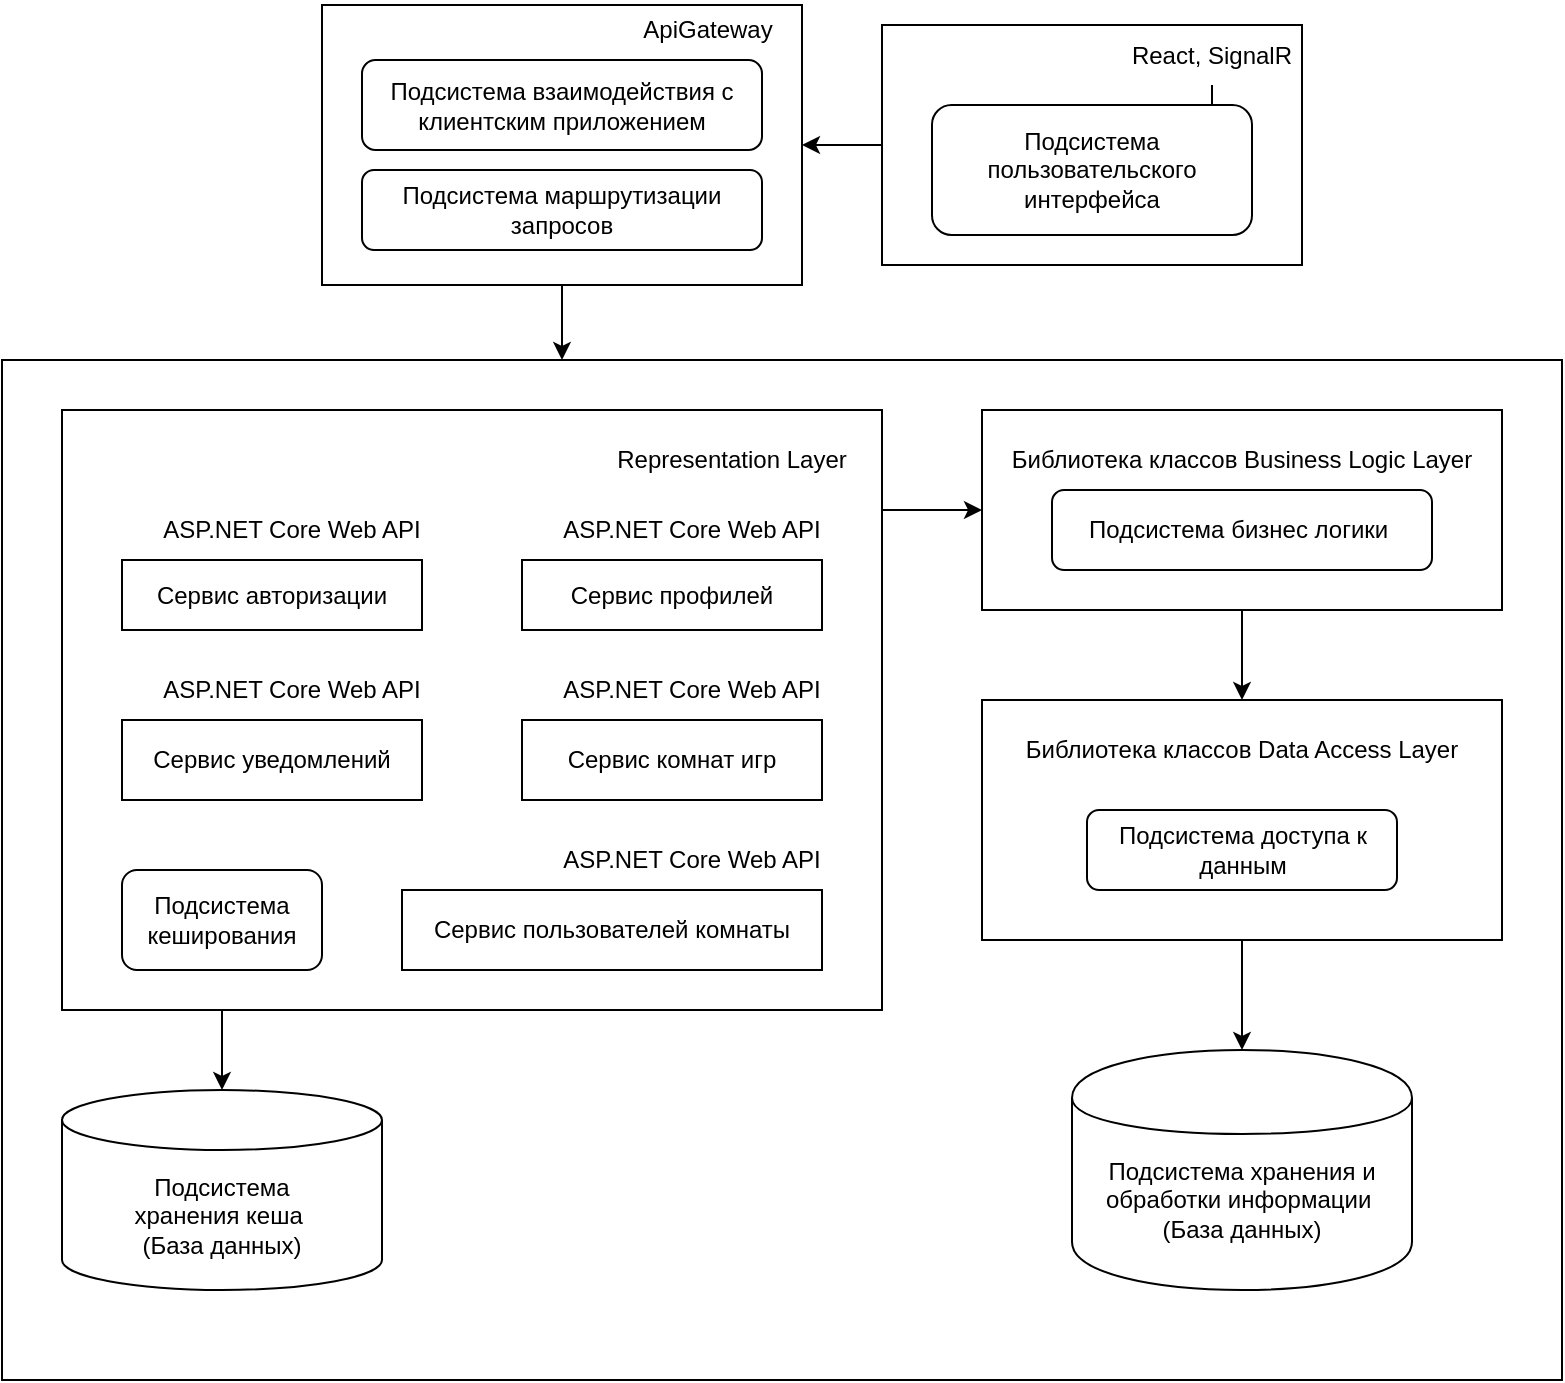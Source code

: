 <mxfile version="24.7.13">
  <diagram name="Страница — 1" id="mN0vforWq3jjkBXIDAOw">
    <mxGraphModel dx="3033" dy="786" grid="1" gridSize="10" guides="1" tooltips="1" connect="1" arrows="1" fold="1" page="1" pageScale="1" pageWidth="827" pageHeight="1169" math="0" shadow="0">
      <root>
        <mxCell id="0" />
        <mxCell id="1" parent="0" />
        <mxCell id="5KK2ld5e9AWDxJ6iH_z_-63" value="" style="rounded=0;whiteSpace=wrap;html=1;" parent="1" vertex="1">
          <mxGeometry x="-1630" y="400" width="780" height="510" as="geometry" />
        </mxCell>
        <mxCell id="5KK2ld5e9AWDxJ6iH_z_-64" style="edgeStyle=orthogonalEdgeStyle;rounded=0;orthogonalLoop=1;jettySize=auto;html=1;" parent="1" source="5KK2ld5e9AWDxJ6iH_z_-62" edge="1">
          <mxGeometry relative="1" as="geometry">
            <mxPoint x="-1350" y="400" as="targetPoint" />
          </mxGeometry>
        </mxCell>
        <mxCell id="5KK2ld5e9AWDxJ6iH_z_-62" value="" style="rounded=0;whiteSpace=wrap;html=1;" parent="1" vertex="1">
          <mxGeometry x="-1470" y="222.5" width="240" height="140" as="geometry" />
        </mxCell>
        <mxCell id="5KK2ld5e9AWDxJ6iH_z_-58" style="edgeStyle=orthogonalEdgeStyle;rounded=0;orthogonalLoop=1;jettySize=auto;html=1;entryX=0.5;entryY=0;entryDx=0;entryDy=0;" parent="1" source="5KK2ld5e9AWDxJ6iH_z_-16" target="5KK2ld5e9AWDxJ6iH_z_-2" edge="1">
          <mxGeometry relative="1" as="geometry" />
        </mxCell>
        <mxCell id="5KK2ld5e9AWDxJ6iH_z_-16" value="" style="rounded=0;whiteSpace=wrap;html=1;" parent="1" vertex="1">
          <mxGeometry x="-1140" y="425" width="260" height="100" as="geometry" />
        </mxCell>
        <mxCell id="5KK2ld5e9AWDxJ6iH_z_-1" value="" style="shape=cylinder;whiteSpace=wrap;html=1;boundedLbl=1;backgroundOutline=1;" parent="1" vertex="1">
          <mxGeometry x="-1095" y="745" width="170" height="120" as="geometry" />
        </mxCell>
        <mxCell id="5KK2ld5e9AWDxJ6iH_z_-14" style="edgeStyle=orthogonalEdgeStyle;rounded=0;orthogonalLoop=1;jettySize=auto;html=1;entryX=0.5;entryY=0;entryDx=0;entryDy=0;" parent="1" source="5KK2ld5e9AWDxJ6iH_z_-2" target="5KK2ld5e9AWDxJ6iH_z_-1" edge="1">
          <mxGeometry relative="1" as="geometry" />
        </mxCell>
        <mxCell id="5KK2ld5e9AWDxJ6iH_z_-2" value="" style="html=1;dashed=0;whiteSpace=wrap;" parent="1" vertex="1">
          <mxGeometry x="-1140" y="570" width="260" height="120" as="geometry" />
        </mxCell>
        <mxCell id="5KK2ld5e9AWDxJ6iH_z_-66" style="edgeStyle=orthogonalEdgeStyle;rounded=0;orthogonalLoop=1;jettySize=auto;html=1;" parent="1" source="5KK2ld5e9AWDxJ6iH_z_-3" target="5KK2ld5e9AWDxJ6iH_z_-62" edge="1">
          <mxGeometry relative="1" as="geometry" />
        </mxCell>
        <mxCell id="5KK2ld5e9AWDxJ6iH_z_-3" value="" style="html=1;dashed=0;whiteSpace=wrap;" parent="1" vertex="1">
          <mxGeometry x="-1190" y="232.5" width="210" height="120" as="geometry" />
        </mxCell>
        <mxCell id="5KK2ld5e9AWDxJ6iH_z_-65" value="" style="edgeStyle=orthogonalEdgeStyle;rounded=0;orthogonalLoop=1;jettySize=auto;html=1;" parent="1" source="5KK2ld5e9AWDxJ6iH_z_-4" target="5KK2ld5e9AWDxJ6iH_z_-33" edge="1">
          <mxGeometry relative="1" as="geometry" />
        </mxCell>
        <mxCell id="5KK2ld5e9AWDxJ6iH_z_-4" value="React, SignalR" style="text;html=1;align=center;verticalAlign=middle;whiteSpace=wrap;rounded=0;" parent="1" vertex="1">
          <mxGeometry x="-1095" y="232.5" width="140" height="30" as="geometry" />
        </mxCell>
        <mxCell id="5KK2ld5e9AWDxJ6iH_z_-5" value="Подсистема хранения и обработки информации&amp;nbsp;&lt;div&gt;(База данных)&lt;/div&gt;" style="text;html=1;align=center;verticalAlign=middle;whiteSpace=wrap;rounded=0;" parent="1" vertex="1">
          <mxGeometry x="-1080" y="805" width="140" height="30" as="geometry" />
        </mxCell>
        <mxCell id="5KK2ld5e9AWDxJ6iH_z_-6" value="Библиотека классов&amp;nbsp;Business Logic Layer" style="text;html=1;align=center;verticalAlign=middle;whiteSpace=wrap;rounded=0;" parent="1" vertex="1">
          <mxGeometry x="-1130" y="435" width="240" height="30" as="geometry" />
        </mxCell>
        <mxCell id="5KK2ld5e9AWDxJ6iH_z_-7" value="Библиотека классов&amp;nbsp;Data Access Layer" style="text;html=1;align=center;verticalAlign=middle;whiteSpace=wrap;rounded=0;" parent="1" vertex="1">
          <mxGeometry x="-1130" y="580" width="240" height="30" as="geometry" />
        </mxCell>
        <mxCell id="5KK2ld5e9AWDxJ6iH_z_-9" value="ApiGateway" style="text;html=1;align=center;verticalAlign=middle;whiteSpace=wrap;rounded=0;" parent="1" vertex="1">
          <mxGeometry x="-1330" y="220" width="106" height="30" as="geometry" />
        </mxCell>
        <mxCell id="5KK2ld5e9AWDxJ6iH_z_-10" value="Подсистема доступа к данным" style="rounded=1;whiteSpace=wrap;html=1;" parent="1" vertex="1">
          <mxGeometry x="-1087.5" y="625" width="155" height="40" as="geometry" />
        </mxCell>
        <mxCell id="5KK2ld5e9AWDxJ6iH_z_-11" value="Подсистема взаимодействия с клиентским приложением" style="rounded=1;whiteSpace=wrap;html=1;" parent="1" vertex="1">
          <mxGeometry x="-1450" y="250" width="200" height="45" as="geometry" />
        </mxCell>
        <mxCell id="5KK2ld5e9AWDxJ6iH_z_-12" value="Подсистема маршрутизации запросов" style="rounded=1;whiteSpace=wrap;html=1;" parent="1" vertex="1">
          <mxGeometry x="-1450" y="305" width="200" height="40" as="geometry" />
        </mxCell>
        <mxCell id="5KK2ld5e9AWDxJ6iH_z_-17" value="Подсистема бизнес логики&amp;nbsp;" style="rounded=1;whiteSpace=wrap;html=1;" parent="1" vertex="1">
          <mxGeometry x="-1105" y="465" width="190" height="40" as="geometry" />
        </mxCell>
        <mxCell id="5KK2ld5e9AWDxJ6iH_z_-33" value="Подсистема пользовательского интерфейса" style="rounded=1;whiteSpace=wrap;html=1;align=center;verticalAlign=middle;" parent="1" vertex="1">
          <mxGeometry x="-1165" y="272.5" width="160" height="65" as="geometry" />
        </mxCell>
        <mxCell id="5KK2ld5e9AWDxJ6iH_z_-57" style="edgeStyle=orthogonalEdgeStyle;rounded=0;orthogonalLoop=1;jettySize=auto;html=1;entryX=0;entryY=0.5;entryDx=0;entryDy=0;" parent="1" source="5KK2ld5e9AWDxJ6iH_z_-34" target="5KK2ld5e9AWDxJ6iH_z_-16" edge="1">
          <mxGeometry relative="1" as="geometry">
            <Array as="points">
              <mxPoint x="-1165" y="475" />
              <mxPoint x="-1165" y="475" />
            </Array>
          </mxGeometry>
        </mxCell>
        <mxCell id="5KK2ld5e9AWDxJ6iH_z_-34" value="" style="rounded=0;whiteSpace=wrap;html=1;" parent="1" vertex="1">
          <mxGeometry x="-1600" y="425" width="410" height="300" as="geometry" />
        </mxCell>
        <mxCell id="5KK2ld5e9AWDxJ6iH_z_-35" value="Representation Layer" style="text;html=1;align=center;verticalAlign=middle;whiteSpace=wrap;rounded=0;" parent="1" vertex="1">
          <mxGeometry x="-1330" y="435" width="130" height="30" as="geometry" />
        </mxCell>
        <mxCell id="5KK2ld5e9AWDxJ6iH_z_-42" value="Сервис авторизации" style="rounded=0;whiteSpace=wrap;html=1;" parent="1" vertex="1">
          <mxGeometry x="-1570" y="500" width="150" height="35" as="geometry" />
        </mxCell>
        <mxCell id="5KK2ld5e9AWDxJ6iH_z_-43" value="Сервис уведомлений" style="rounded=0;whiteSpace=wrap;html=1;" parent="1" vertex="1">
          <mxGeometry x="-1570" y="580" width="150" height="40" as="geometry" />
        </mxCell>
        <mxCell id="5KK2ld5e9AWDxJ6iH_z_-44" value="Сервис профилей" style="rounded=0;whiteSpace=wrap;html=1;" parent="1" vertex="1">
          <mxGeometry x="-1370" y="500" width="150" height="35" as="geometry" />
        </mxCell>
        <mxCell id="5KK2ld5e9AWDxJ6iH_z_-45" value="Сервис пользователей комнаты" style="rounded=0;whiteSpace=wrap;html=1;" parent="1" vertex="1">
          <mxGeometry x="-1430" y="665" width="210" height="40" as="geometry" />
        </mxCell>
        <mxCell id="5KK2ld5e9AWDxJ6iH_z_-46" value="Сервис комнат игр" style="rounded=0;whiteSpace=wrap;html=1;" parent="1" vertex="1">
          <mxGeometry x="-1370" y="580" width="150" height="40" as="geometry" />
        </mxCell>
        <mxCell id="5KK2ld5e9AWDxJ6iH_z_-47" value="ASP.NET Core Web API" style="text;html=1;align=center;verticalAlign=middle;whiteSpace=wrap;rounded=0;" parent="1" vertex="1">
          <mxGeometry x="-1560" y="470" width="150" height="30" as="geometry" />
        </mxCell>
        <mxCell id="5KK2ld5e9AWDxJ6iH_z_-48" value="ASP.NET Core Web API" style="text;html=1;align=center;verticalAlign=middle;whiteSpace=wrap;rounded=0;" parent="1" vertex="1">
          <mxGeometry x="-1560" y="550" width="150" height="30" as="geometry" />
        </mxCell>
        <mxCell id="5KK2ld5e9AWDxJ6iH_z_-49" value="ASP.NET Core Web API" style="text;html=1;align=center;verticalAlign=middle;whiteSpace=wrap;rounded=0;" parent="1" vertex="1">
          <mxGeometry x="-1360" y="550" width="150" height="30" as="geometry" />
        </mxCell>
        <mxCell id="5KK2ld5e9AWDxJ6iH_z_-50" value="ASP.NET Core Web API" style="text;html=1;align=center;verticalAlign=middle;whiteSpace=wrap;rounded=0;" parent="1" vertex="1">
          <mxGeometry x="-1360" y="635" width="150" height="30" as="geometry" />
        </mxCell>
        <mxCell id="5KK2ld5e9AWDxJ6iH_z_-51" value="ASP.NET Core Web API" style="text;html=1;align=center;verticalAlign=middle;whiteSpace=wrap;rounded=0;" parent="1" vertex="1">
          <mxGeometry x="-1360" y="470" width="150" height="30" as="geometry" />
        </mxCell>
        <mxCell id="5KK2ld5e9AWDxJ6iH_z_-31" value="Подсистема кеширования" style="rounded=1;whiteSpace=wrap;html=1;" parent="1" vertex="1">
          <mxGeometry x="-1570" y="655" width="100" height="50" as="geometry" />
        </mxCell>
        <mxCell id="5KK2ld5e9AWDxJ6iH_z_-52" value="" style="shape=cylinder3;whiteSpace=wrap;html=1;boundedLbl=1;backgroundOutline=1;size=15;" parent="1" vertex="1">
          <mxGeometry x="-1600" y="765" width="160" height="100" as="geometry" />
        </mxCell>
        <mxCell id="5KK2ld5e9AWDxJ6iH_z_-53" value="Подсистема хранения кеша&amp;nbsp;&lt;br&gt;(База данных)" style="text;html=1;align=center;verticalAlign=middle;whiteSpace=wrap;rounded=0;" parent="1" vertex="1">
          <mxGeometry x="-1580" y="820" width="120" height="15" as="geometry" />
        </mxCell>
        <mxCell id="5KK2ld5e9AWDxJ6iH_z_-54" style="edgeStyle=orthogonalEdgeStyle;rounded=0;orthogonalLoop=1;jettySize=auto;html=1;entryX=0.5;entryY=0;entryDx=0;entryDy=0;entryPerimeter=0;" parent="1" source="5KK2ld5e9AWDxJ6iH_z_-34" target="5KK2ld5e9AWDxJ6iH_z_-52" edge="1">
          <mxGeometry relative="1" as="geometry">
            <Array as="points">
              <mxPoint x="-1520" y="735" />
              <mxPoint x="-1520" y="735" />
            </Array>
          </mxGeometry>
        </mxCell>
      </root>
    </mxGraphModel>
  </diagram>
</mxfile>
